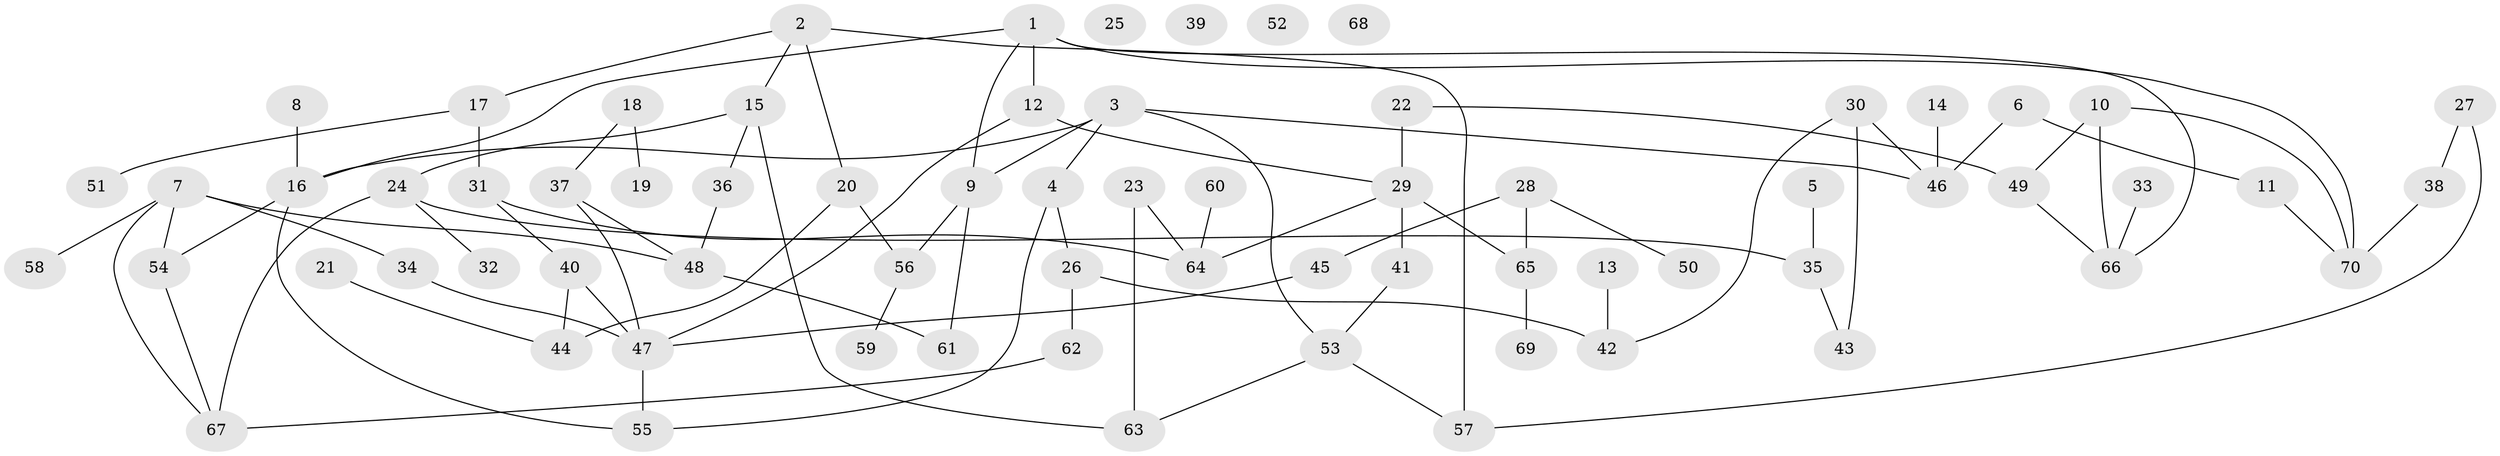 // Generated by graph-tools (version 1.1) at 2025/33/03/09/25 02:33:39]
// undirected, 70 vertices, 90 edges
graph export_dot {
graph [start="1"]
  node [color=gray90,style=filled];
  1;
  2;
  3;
  4;
  5;
  6;
  7;
  8;
  9;
  10;
  11;
  12;
  13;
  14;
  15;
  16;
  17;
  18;
  19;
  20;
  21;
  22;
  23;
  24;
  25;
  26;
  27;
  28;
  29;
  30;
  31;
  32;
  33;
  34;
  35;
  36;
  37;
  38;
  39;
  40;
  41;
  42;
  43;
  44;
  45;
  46;
  47;
  48;
  49;
  50;
  51;
  52;
  53;
  54;
  55;
  56;
  57;
  58;
  59;
  60;
  61;
  62;
  63;
  64;
  65;
  66;
  67;
  68;
  69;
  70;
  1 -- 9;
  1 -- 12;
  1 -- 16;
  1 -- 66;
  1 -- 70;
  2 -- 15;
  2 -- 17;
  2 -- 20;
  2 -- 57;
  3 -- 4;
  3 -- 9;
  3 -- 16;
  3 -- 46;
  3 -- 53;
  4 -- 26;
  4 -- 55;
  5 -- 35;
  6 -- 11;
  6 -- 46;
  7 -- 34;
  7 -- 48;
  7 -- 54;
  7 -- 58;
  7 -- 67;
  8 -- 16;
  9 -- 56;
  9 -- 61;
  10 -- 49;
  10 -- 66;
  10 -- 70;
  11 -- 70;
  12 -- 29;
  12 -- 47;
  13 -- 42;
  14 -- 46;
  15 -- 24;
  15 -- 36;
  15 -- 63;
  16 -- 54;
  16 -- 55;
  17 -- 31;
  17 -- 51;
  18 -- 19;
  18 -- 37;
  20 -- 44;
  20 -- 56;
  21 -- 44;
  22 -- 29;
  22 -- 49;
  23 -- 63;
  23 -- 64;
  24 -- 32;
  24 -- 35;
  24 -- 67;
  26 -- 42;
  26 -- 62;
  27 -- 38;
  27 -- 57;
  28 -- 45;
  28 -- 50;
  28 -- 65;
  29 -- 41;
  29 -- 64;
  29 -- 65;
  30 -- 42;
  30 -- 43;
  30 -- 46;
  31 -- 40;
  31 -- 64;
  33 -- 66;
  34 -- 47;
  35 -- 43;
  36 -- 48;
  37 -- 47;
  37 -- 48;
  38 -- 70;
  40 -- 44;
  40 -- 47;
  41 -- 53;
  45 -- 47;
  47 -- 55;
  48 -- 61;
  49 -- 66;
  53 -- 57;
  53 -- 63;
  54 -- 67;
  56 -- 59;
  60 -- 64;
  62 -- 67;
  65 -- 69;
}
